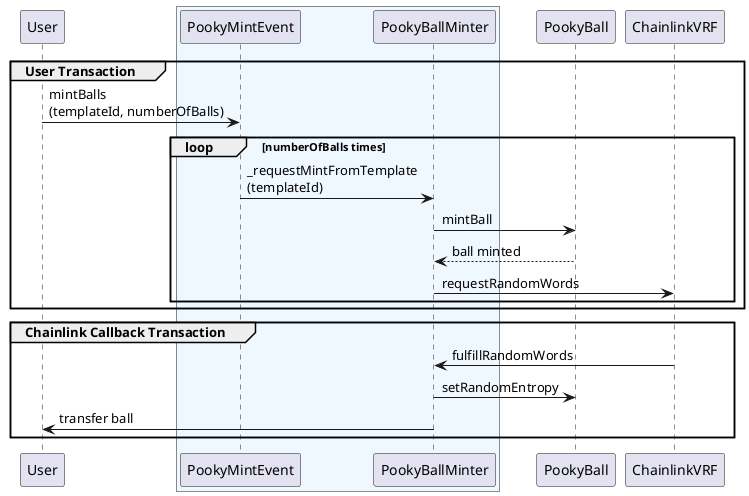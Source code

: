 @startuml
participant User
box #F0F8FF
participant PookyMintEvent
participant PookyBallMinter
end box
participant PookyBall
participant ChainlinkVRF

group User Transaction
  User -> PookyMintEvent : mintBalls\n(templateId, numberOfBalls)
  group loop [numberOfBalls times]
    PookyMintEvent -> PookyBallMinter : _requestMintFromTemplate\n(templateId)
    PookyBallMinter -> PookyBall : mintBall
    PookyBall --> PookyBallMinter : ball minted
    PookyBallMinter -> ChainlinkVRF : requestRandomWords
  end
end

group Chainlink Callback Transaction
  ChainlinkVRF -> PookyBallMinter : fulfillRandomWords
  PookyBallMinter -> PookyBall : setRandomEntropy
  PookyBallMinter -> User : transfer ball
end

@enduml